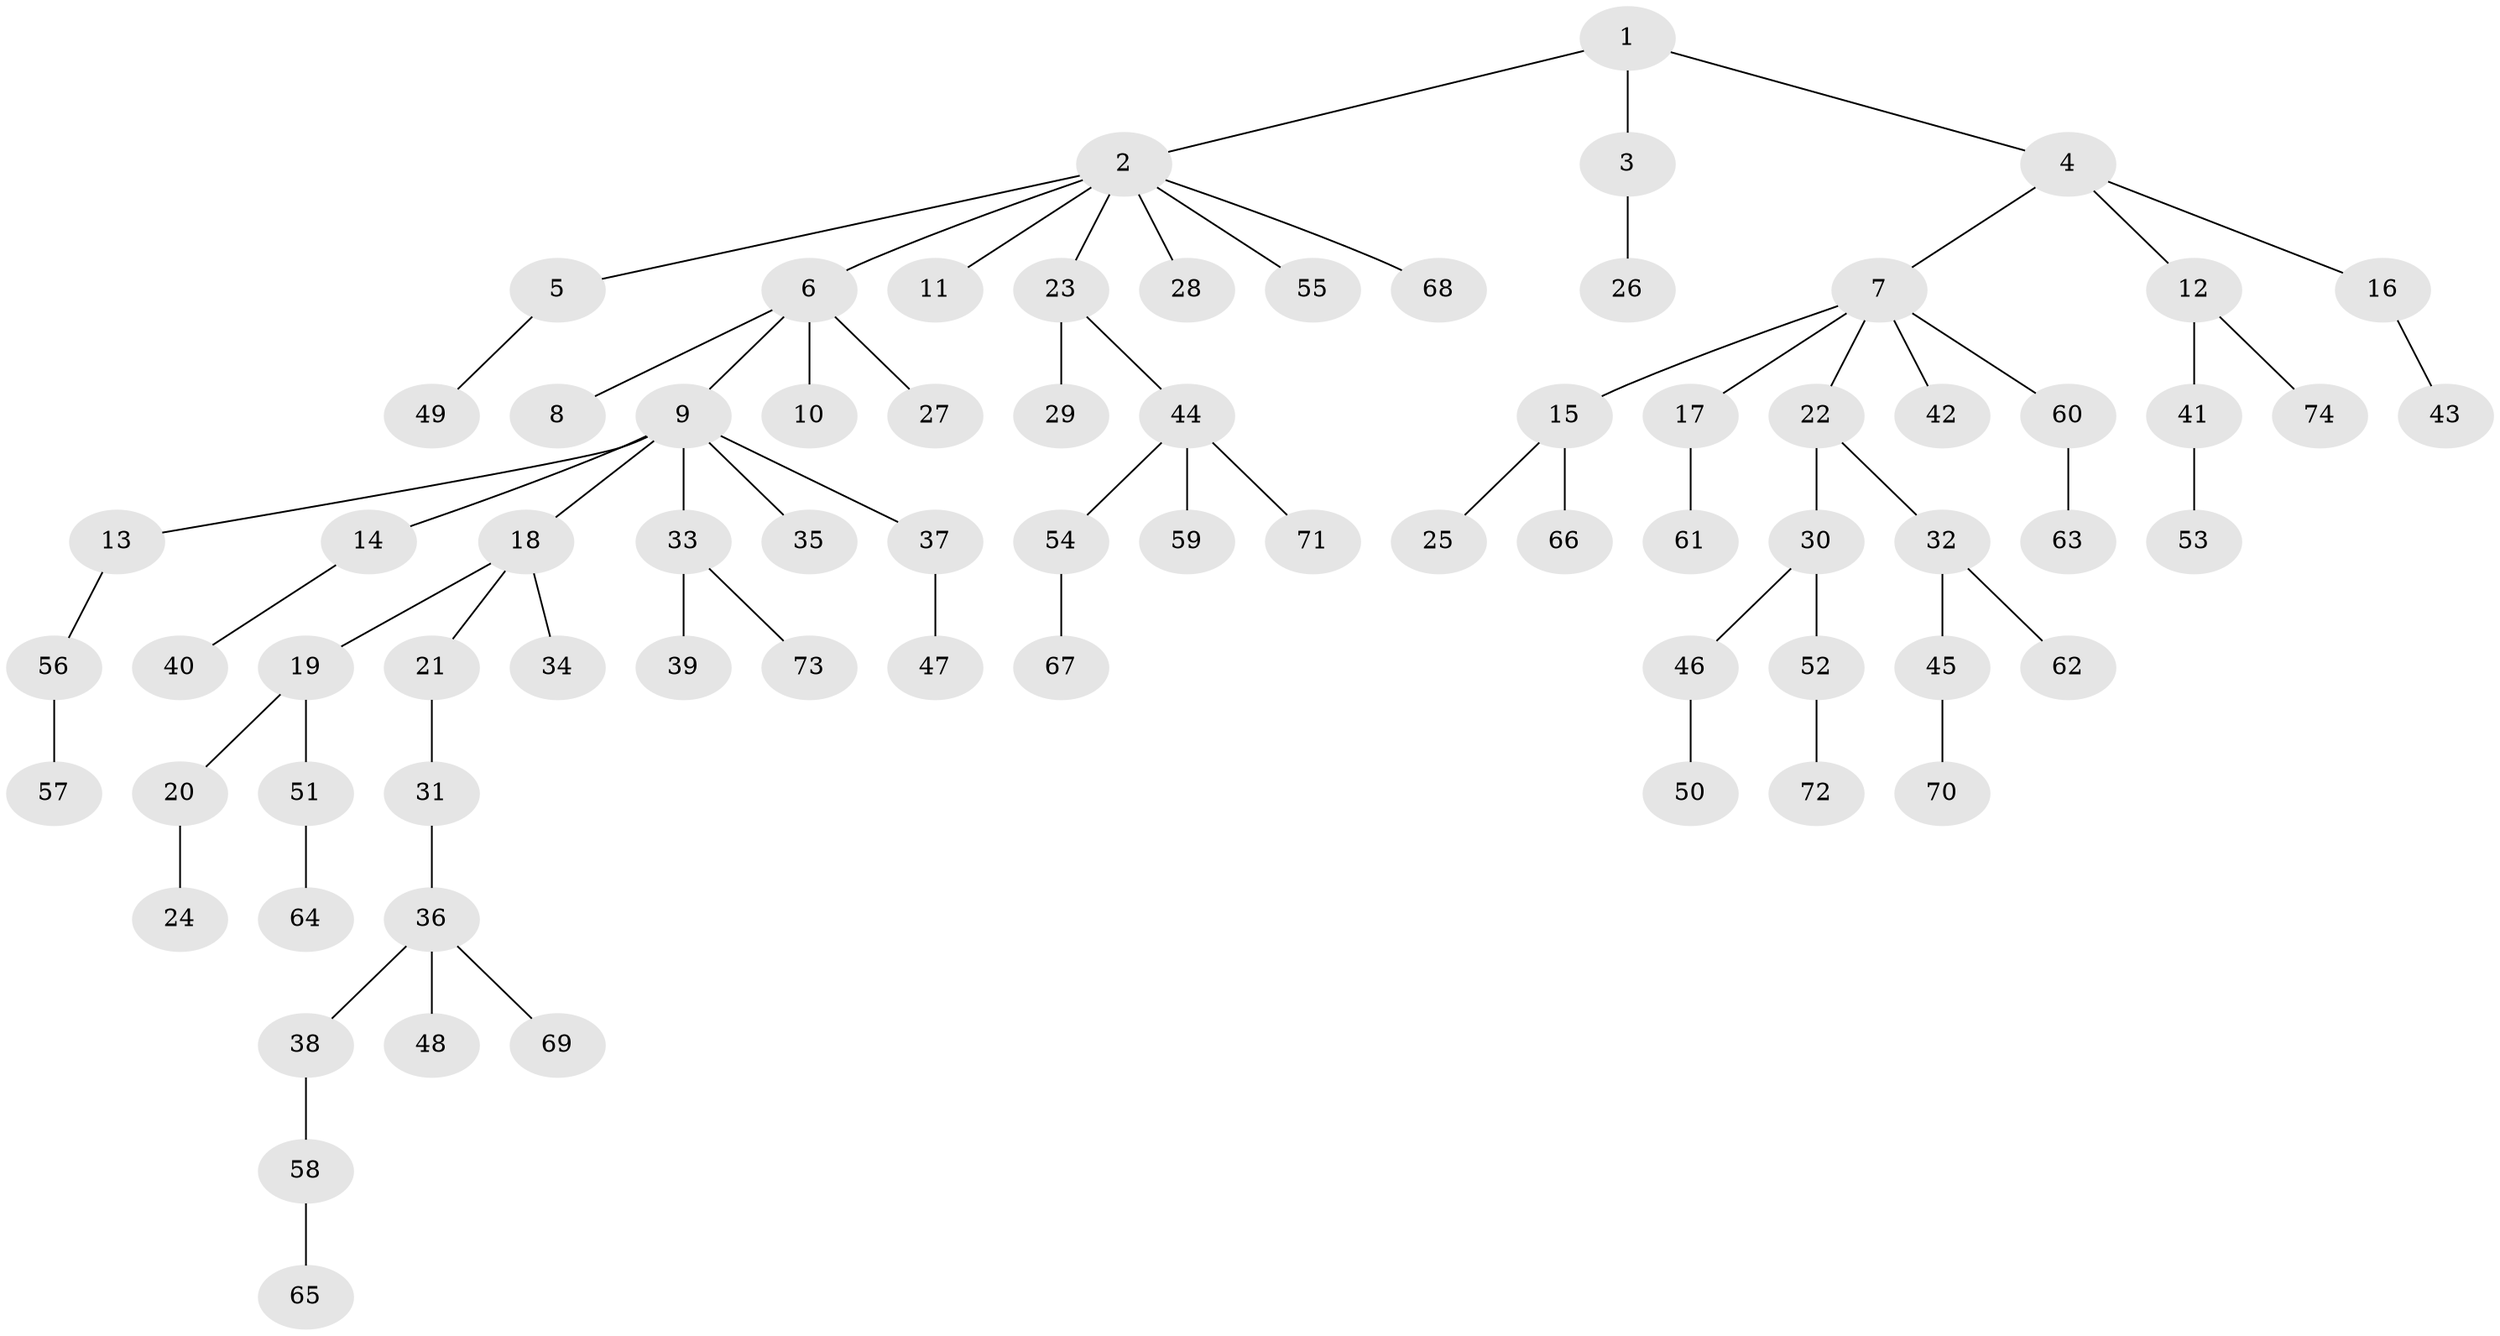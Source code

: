 // coarse degree distribution, {13: 0.034482758620689655, 1: 0.7931034482758621, 9: 0.034482758620689655, 3: 0.034482758620689655, 2: 0.06896551724137931, 4: 0.034482758620689655}
// Generated by graph-tools (version 1.1) at 2025/19/03/04/25 18:19:09]
// undirected, 74 vertices, 73 edges
graph export_dot {
graph [start="1"]
  node [color=gray90,style=filled];
  1;
  2;
  3;
  4;
  5;
  6;
  7;
  8;
  9;
  10;
  11;
  12;
  13;
  14;
  15;
  16;
  17;
  18;
  19;
  20;
  21;
  22;
  23;
  24;
  25;
  26;
  27;
  28;
  29;
  30;
  31;
  32;
  33;
  34;
  35;
  36;
  37;
  38;
  39;
  40;
  41;
  42;
  43;
  44;
  45;
  46;
  47;
  48;
  49;
  50;
  51;
  52;
  53;
  54;
  55;
  56;
  57;
  58;
  59;
  60;
  61;
  62;
  63;
  64;
  65;
  66;
  67;
  68;
  69;
  70;
  71;
  72;
  73;
  74;
  1 -- 2;
  1 -- 3;
  1 -- 4;
  2 -- 5;
  2 -- 6;
  2 -- 11;
  2 -- 23;
  2 -- 28;
  2 -- 55;
  2 -- 68;
  3 -- 26;
  4 -- 7;
  4 -- 12;
  4 -- 16;
  5 -- 49;
  6 -- 8;
  6 -- 9;
  6 -- 10;
  6 -- 27;
  7 -- 15;
  7 -- 17;
  7 -- 22;
  7 -- 42;
  7 -- 60;
  9 -- 13;
  9 -- 14;
  9 -- 18;
  9 -- 33;
  9 -- 35;
  9 -- 37;
  12 -- 41;
  12 -- 74;
  13 -- 56;
  14 -- 40;
  15 -- 25;
  15 -- 66;
  16 -- 43;
  17 -- 61;
  18 -- 19;
  18 -- 21;
  18 -- 34;
  19 -- 20;
  19 -- 51;
  20 -- 24;
  21 -- 31;
  22 -- 30;
  22 -- 32;
  23 -- 29;
  23 -- 44;
  30 -- 46;
  30 -- 52;
  31 -- 36;
  32 -- 45;
  32 -- 62;
  33 -- 39;
  33 -- 73;
  36 -- 38;
  36 -- 48;
  36 -- 69;
  37 -- 47;
  38 -- 58;
  41 -- 53;
  44 -- 54;
  44 -- 59;
  44 -- 71;
  45 -- 70;
  46 -- 50;
  51 -- 64;
  52 -- 72;
  54 -- 67;
  56 -- 57;
  58 -- 65;
  60 -- 63;
}
